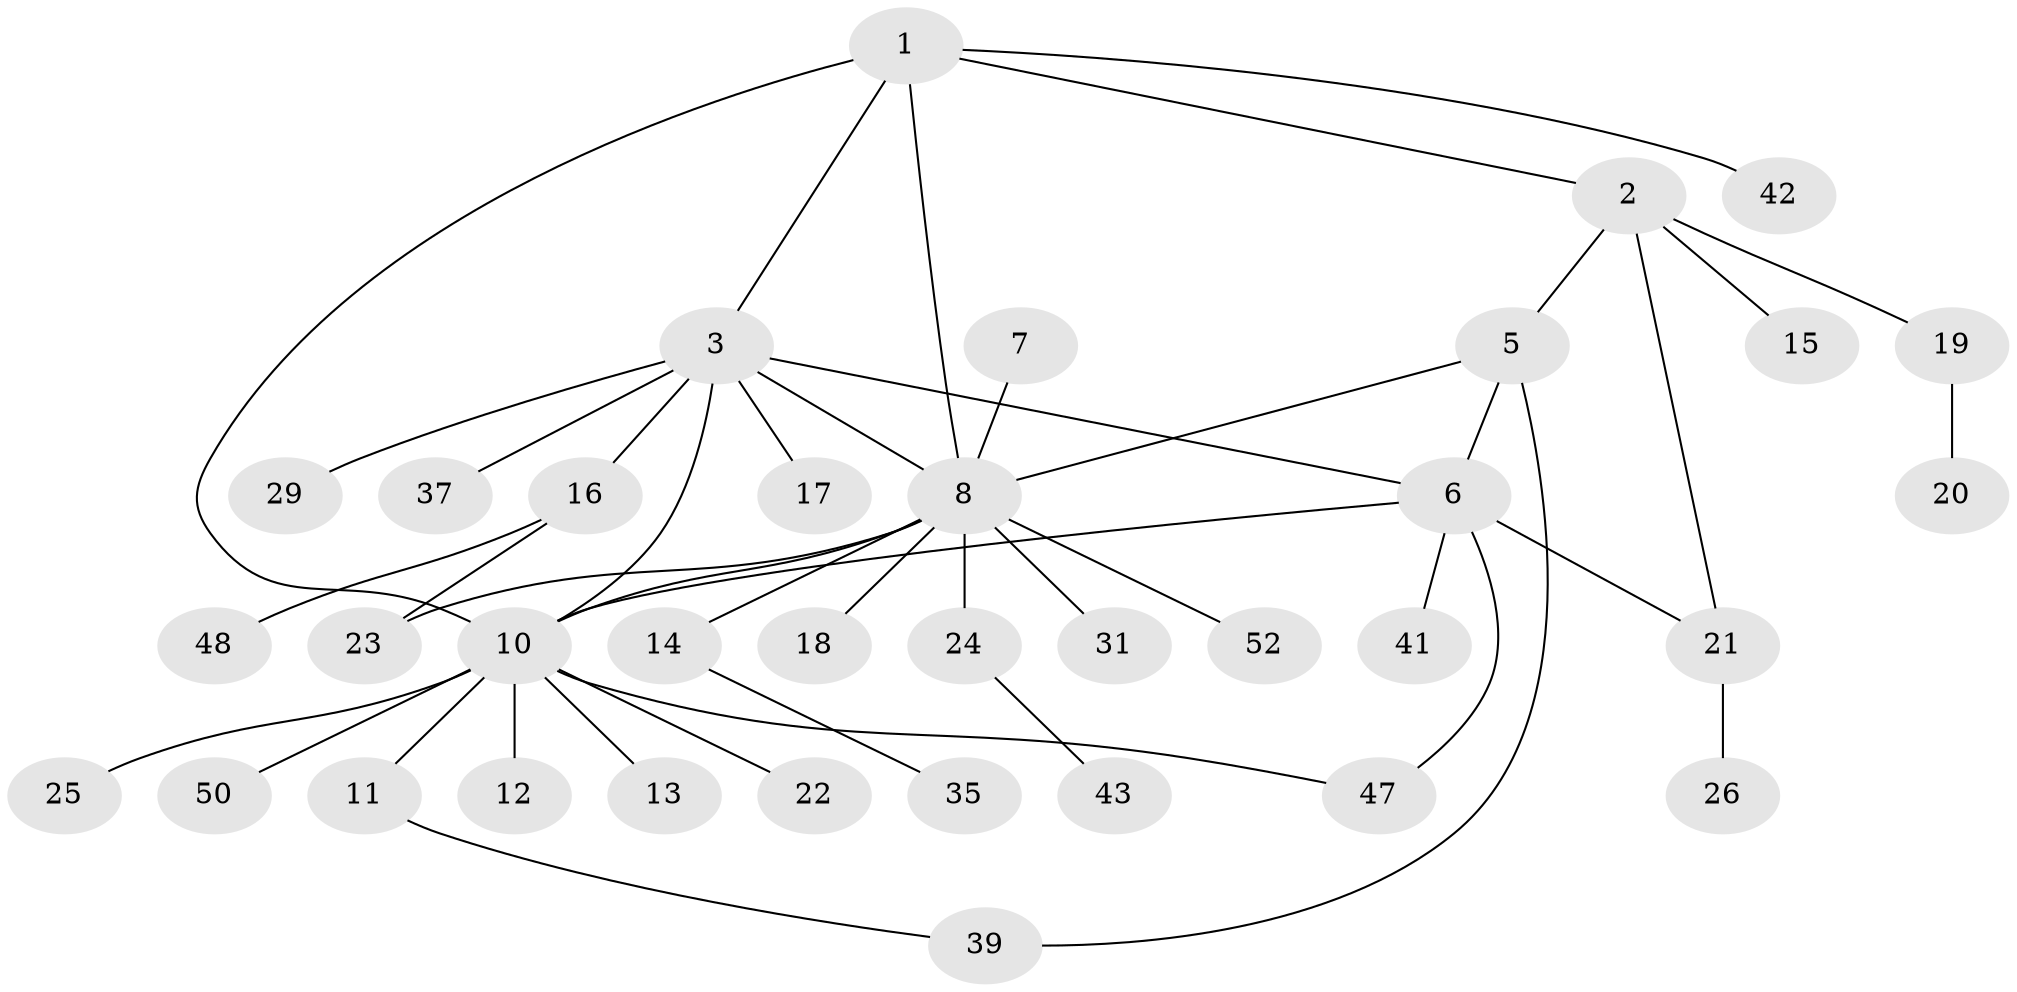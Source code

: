 // original degree distribution, {4: 0.038461538461538464, 6: 0.057692307692307696, 5: 0.019230769230769232, 1: 0.5192307692307693, 12: 0.038461538461538464, 3: 0.11538461538461539, 2: 0.21153846153846154}
// Generated by graph-tools (version 1.1) at 2025/11/02/27/25 16:11:33]
// undirected, 36 vertices, 45 edges
graph export_dot {
graph [start="1"]
  node [color=gray90,style=filled];
  1 [super="+9"];
  2 [super="+33"];
  3 [super="+4"];
  5 [super="+30"];
  6 [super="+38"];
  7;
  8 [super="+49"];
  10 [super="+46"];
  11 [super="+36"];
  12 [super="+27"];
  13;
  14;
  15 [super="+40"];
  16 [super="+44"];
  17;
  18 [super="+34"];
  19 [super="+32"];
  20;
  21 [super="+28"];
  22;
  23;
  24 [super="+51"];
  25;
  26;
  29;
  31;
  35;
  37;
  39;
  41;
  42;
  43 [super="+45"];
  47;
  48;
  50;
  52;
  1 -- 2;
  1 -- 3;
  1 -- 8;
  1 -- 10;
  1 -- 42;
  2 -- 5;
  2 -- 15;
  2 -- 19;
  2 -- 21;
  3 -- 6;
  3 -- 8;
  3 -- 16;
  3 -- 17;
  3 -- 37;
  3 -- 10;
  3 -- 29;
  5 -- 6;
  5 -- 8;
  5 -- 39;
  6 -- 10;
  6 -- 21;
  6 -- 47;
  6 -- 41;
  7 -- 8;
  8 -- 10;
  8 -- 14;
  8 -- 18;
  8 -- 23;
  8 -- 24;
  8 -- 31;
  8 -- 52;
  10 -- 11;
  10 -- 12;
  10 -- 13;
  10 -- 22;
  10 -- 25;
  10 -- 47;
  10 -- 50;
  11 -- 39;
  14 -- 35;
  16 -- 23;
  16 -- 48;
  19 -- 20;
  21 -- 26;
  24 -- 43;
}
